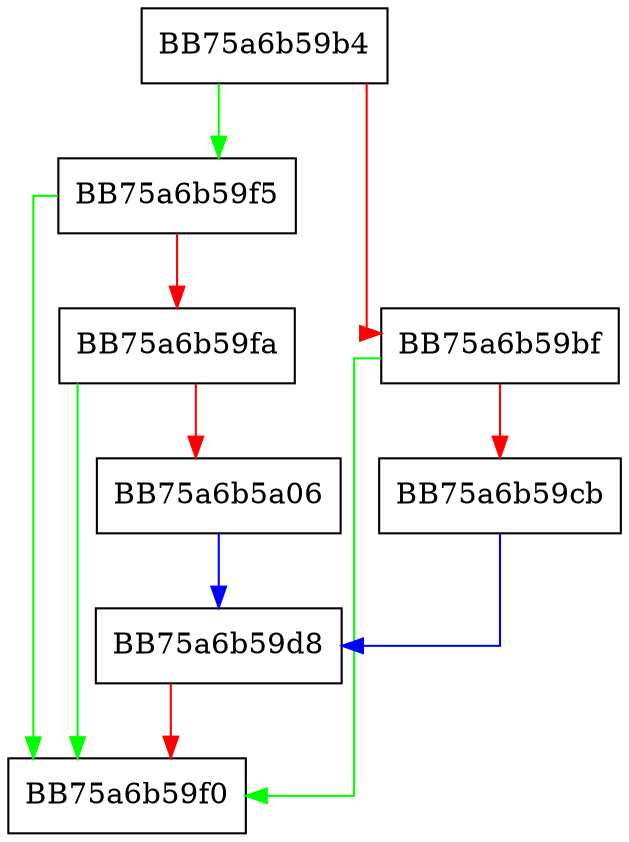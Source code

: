 digraph _load_shader {
  node [shape="box"];
  graph [splines=ortho];
  BB75a6b59b4 -> BB75a6b59f5 [color="green"];
  BB75a6b59b4 -> BB75a6b59bf [color="red"];
  BB75a6b59bf -> BB75a6b59f0 [color="green"];
  BB75a6b59bf -> BB75a6b59cb [color="red"];
  BB75a6b59cb -> BB75a6b59d8 [color="blue"];
  BB75a6b59d8 -> BB75a6b59f0 [color="red"];
  BB75a6b59f5 -> BB75a6b59f0 [color="green"];
  BB75a6b59f5 -> BB75a6b59fa [color="red"];
  BB75a6b59fa -> BB75a6b59f0 [color="green"];
  BB75a6b59fa -> BB75a6b5a06 [color="red"];
  BB75a6b5a06 -> BB75a6b59d8 [color="blue"];
}